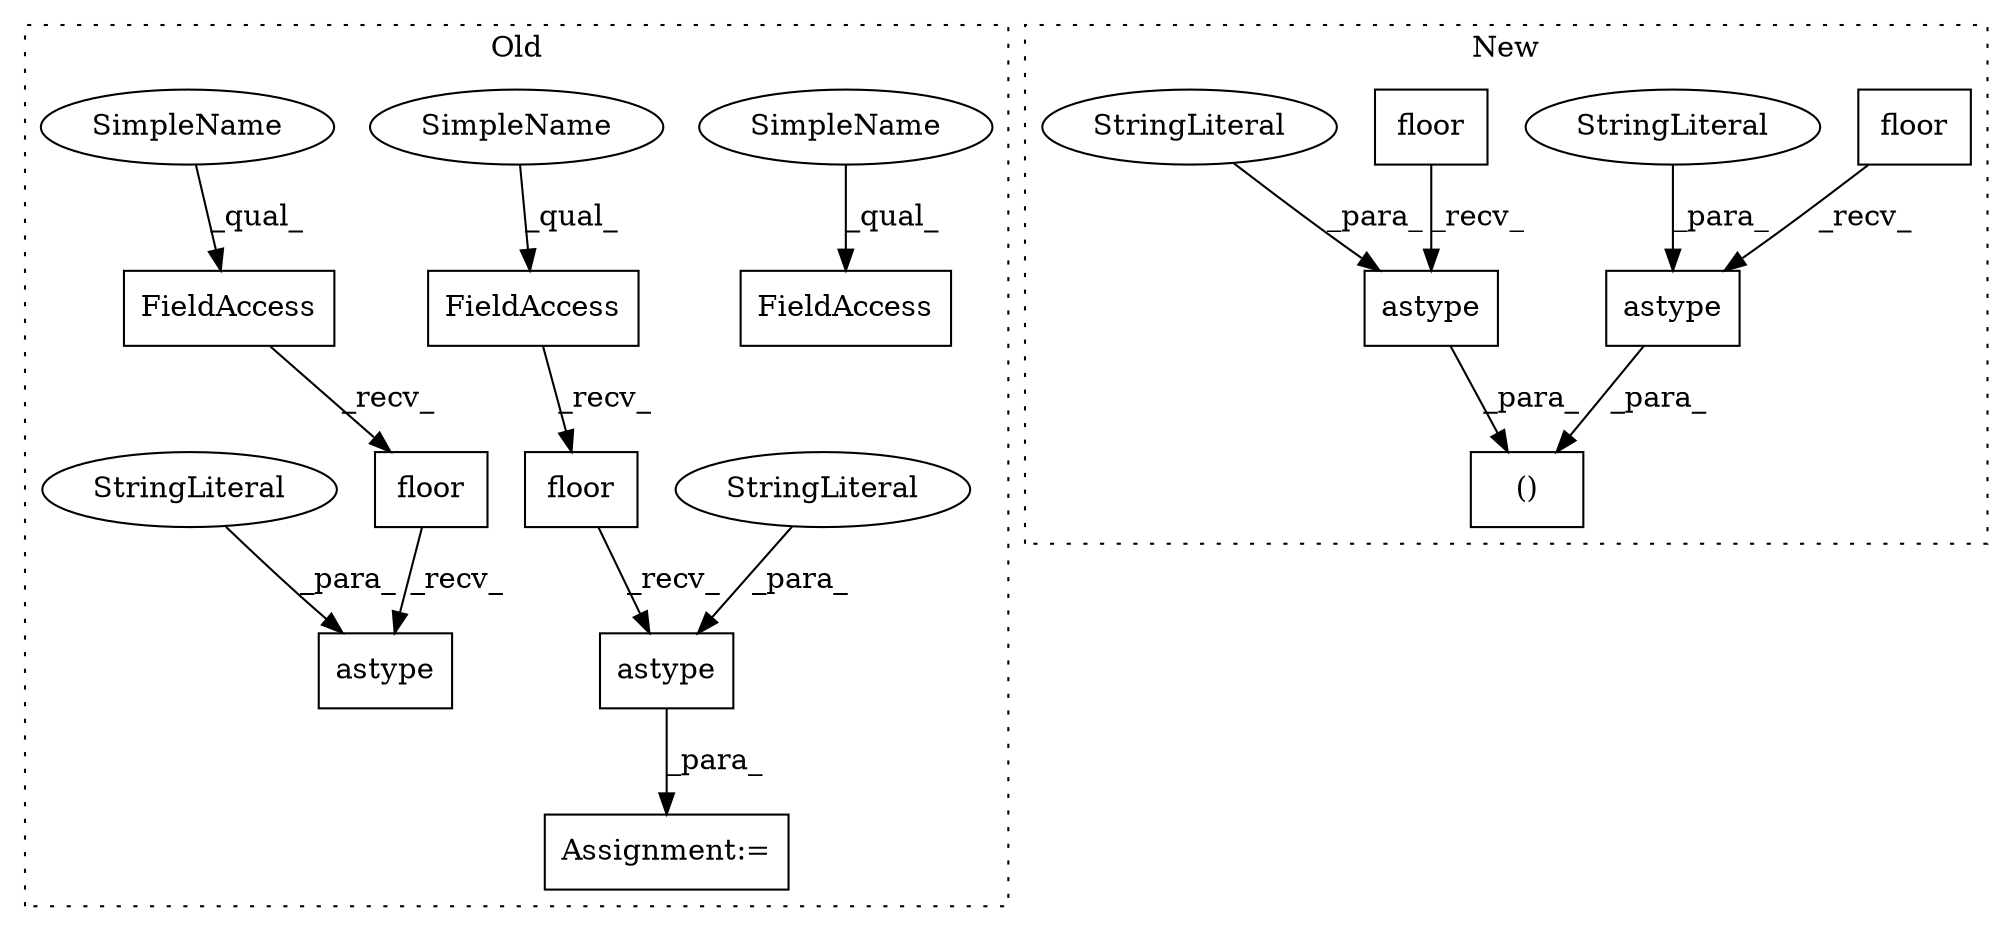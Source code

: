 digraph G {
subgraph cluster0 {
1 [label="floor" a="32" s="5798,5809" l="6,1" shape="box"];
5 [label="astype" a="32" s="5811,5825" l="7,1" shape="box"];
6 [label="FieldAccess" a="22" s="5784" l="13" shape="box"];
7 [label="FieldAccess" a="22" s="5843" l="13" shape="box"];
8 [label="FieldAccess" a="22" s="5901" l="13" shape="box"];
9 [label="floor" a="32" s="5857,5868" l="6,1" shape="box"];
10 [label="StringLiteral" a="45" s="5818" l="7" shape="ellipse"];
14 [label="astype" a="32" s="5870,5884" l="7,1" shape="box"];
15 [label="StringLiteral" a="45" s="5877" l="7" shape="ellipse"];
16 [label="Assignment:=" a="7" s="5783" l="1" shape="box"];
18 [label="SimpleName" a="42" s="5901" l="6" shape="ellipse"];
19 [label="SimpleName" a="42" s="5784" l="6" shape="ellipse"];
20 [label="SimpleName" a="42" s="5843" l="6" shape="ellipse"];
label = "Old";
style="dotted";
}
subgraph cluster1 {
2 [label="astype" a="32" s="5791,5805" l="7,1" shape="box"];
3 [label="floor" a="32" s="5778,5789" l="6,1" shape="box"];
4 [label="StringLiteral" a="45" s="5798" l="7" shape="ellipse"];
11 [label="()" a="106" s="5737" l="69" shape="box"];
12 [label="floor" a="32" s="5737,5748" l="6,1" shape="box"];
13 [label="astype" a="32" s="5750,5764" l="7,1" shape="box"];
17 [label="StringLiteral" a="45" s="5757" l="7" shape="ellipse"];
label = "New";
style="dotted";
}
1 -> 5 [label="_recv_"];
2 -> 11 [label="_para_"];
3 -> 2 [label="_recv_"];
4 -> 2 [label="_para_"];
5 -> 16 [label="_para_"];
6 -> 1 [label="_recv_"];
7 -> 9 [label="_recv_"];
9 -> 14 [label="_recv_"];
10 -> 5 [label="_para_"];
12 -> 13 [label="_recv_"];
13 -> 11 [label="_para_"];
15 -> 14 [label="_para_"];
17 -> 13 [label="_para_"];
18 -> 8 [label="_qual_"];
19 -> 6 [label="_qual_"];
20 -> 7 [label="_qual_"];
}